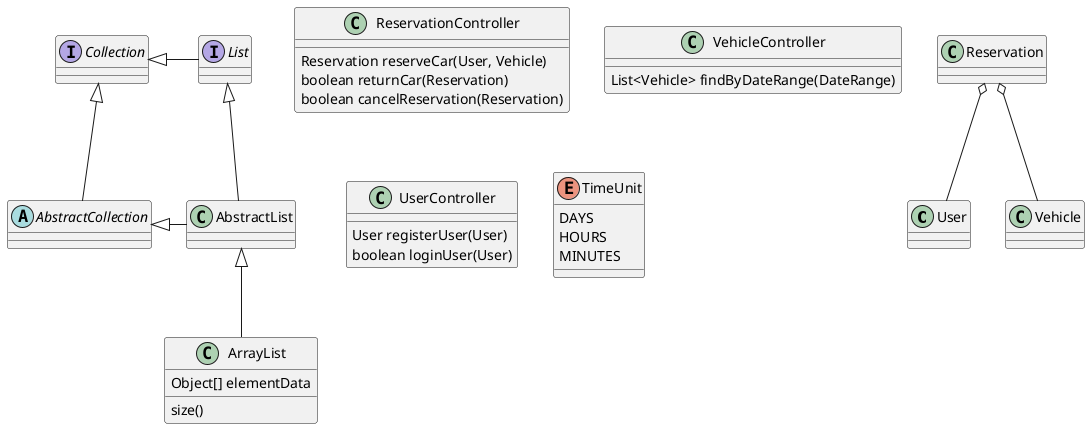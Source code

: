 @startuml
'https://plantuml.com/class-diagram

class User
class Vehicle
class Reservation

Reservation o-- User
Reservation o-- Vehicle
class ReservationController {
    Reservation reserveCar(User, Vehicle)
    boolean returnCar(Reservation)
    boolean cancelReservation(Reservation)
}

class VehicleController{
    List<Vehicle> findByDateRange(DateRange)
}

class UserController{
    User registerUser(User)
    boolean loginUser(User)
}
abstract AbstractCollection
interface List
interface Collection

List <|-- AbstractList
Collection <|-- AbstractCollection

Collection <|- List
AbstractCollection <|- AbstractList
AbstractList <|-- ArrayList

class ArrayList {
Object[] elementData
size()
}

enum TimeUnit {
DAYS
HOURS
MINUTES
}

@enduml